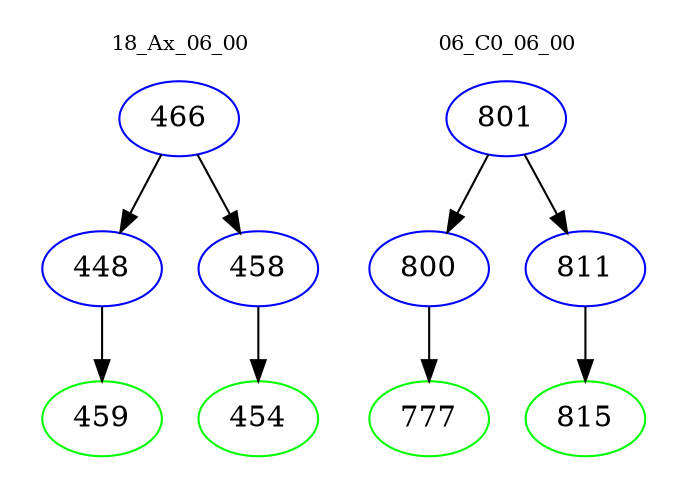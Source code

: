 digraph{
subgraph cluster_0 {
color = white
label = "18_Ax_06_00";
fontsize=10;
T0_466 [label="466", color="blue"]
T0_466 -> T0_448 [color="black"]
T0_448 [label="448", color="blue"]
T0_448 -> T0_459 [color="black"]
T0_459 [label="459", color="green"]
T0_466 -> T0_458 [color="black"]
T0_458 [label="458", color="blue"]
T0_458 -> T0_454 [color="black"]
T0_454 [label="454", color="green"]
}
subgraph cluster_1 {
color = white
label = "06_C0_06_00";
fontsize=10;
T1_801 [label="801", color="blue"]
T1_801 -> T1_800 [color="black"]
T1_800 [label="800", color="blue"]
T1_800 -> T1_777 [color="black"]
T1_777 [label="777", color="green"]
T1_801 -> T1_811 [color="black"]
T1_811 [label="811", color="blue"]
T1_811 -> T1_815 [color="black"]
T1_815 [label="815", color="green"]
}
}
